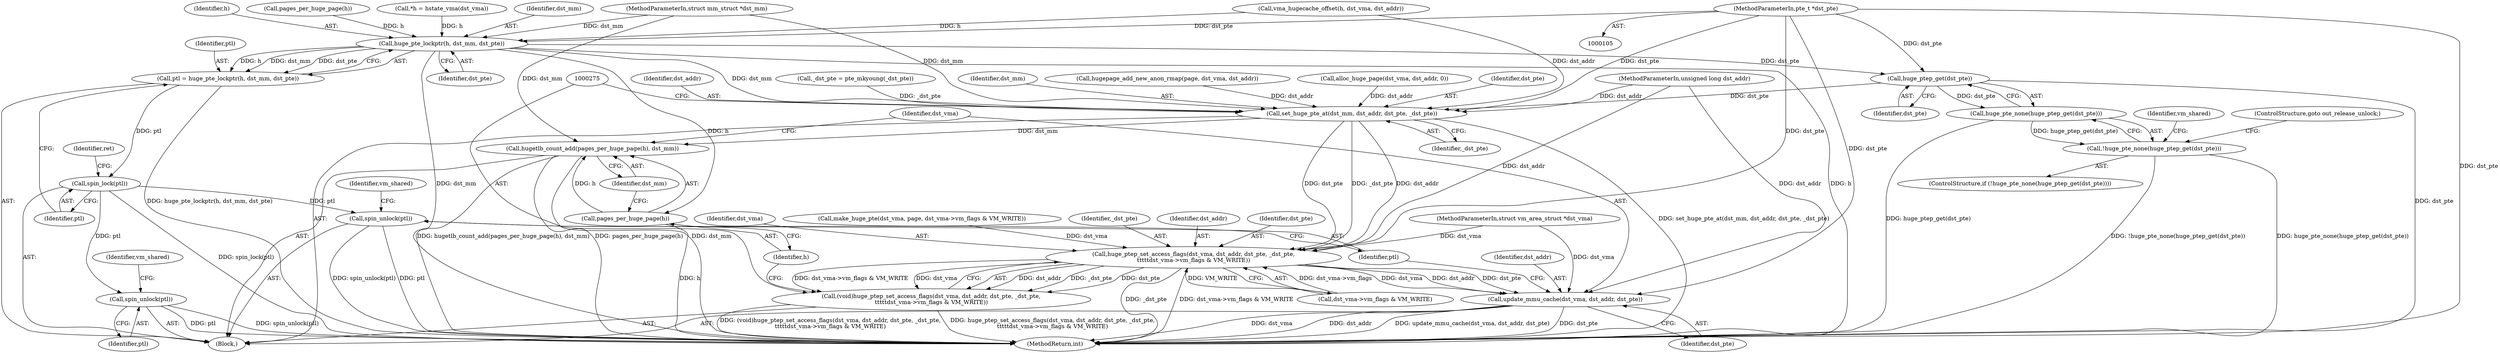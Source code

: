 digraph "0_linux_1e3921471354244f70fe268586ff94a97a6dd4df@pointer" {
"1000107" [label="(MethodParameterIn,pte_t *dst_pte)"];
"1000215" [label="(Call,huge_pte_lockptr(h, dst_mm, dst_pte))"];
"1000213" [label="(Call,ptl = huge_pte_lockptr(h, dst_mm, dst_pte))"];
"1000219" [label="(Call,spin_lock(ptl))"];
"1000294" [label="(Call,spin_unlock(ptl))"];
"1000307" [label="(Call,spin_unlock(ptl))"];
"1000228" [label="(Call,huge_ptep_get(dst_pte))"];
"1000227" [label="(Call,huge_pte_none(huge_ptep_get(dst_pte)))"];
"1000226" [label="(Call,!huge_pte_none(huge_ptep_get(dst_pte)))"];
"1000269" [label="(Call,set_huge_pte_at(dst_mm, dst_addr, dst_pte, _dst_pte))"];
"1000276" [label="(Call,huge_ptep_set_access_flags(dst_vma, dst_addr, dst_pte, _dst_pte,\n\t\t\t\t\tdst_vma->vm_flags & VM_WRITE))"];
"1000274" [label="(Call,(void)huge_ptep_set_access_flags(dst_vma, dst_addr, dst_pte, _dst_pte,\n\t\t\t\t\tdst_vma->vm_flags & VM_WRITE))"];
"1000290" [label="(Call,update_mmu_cache(dst_vma, dst_addr, dst_pte))"];
"1000286" [label="(Call,hugetlb_count_add(pages_per_huge_page(h), dst_mm))"];
"1000287" [label="(Call,pages_per_huge_page(h))"];
"1000214" [label="(Identifier,ptl)"];
"1000219" [label="(Call,spin_lock(ptl))"];
"1000218" [label="(Identifier,dst_pte)"];
"1000291" [label="(Identifier,dst_vma)"];
"1000269" [label="(Call,set_huge_pte_at(dst_mm, dst_addr, dst_pte, _dst_pte))"];
"1000217" [label="(Identifier,dst_mm)"];
"1000274" [label="(Call,(void)huge_ptep_set_access_flags(dst_vma, dst_addr, dst_pte, _dst_pte,\n\t\t\t\t\tdst_vma->vm_flags & VM_WRITE))"];
"1000213" [label="(Call,ptl = huge_pte_lockptr(h, dst_mm, dst_pte))"];
"1000297" [label="(Identifier,vm_shared)"];
"1000232" [label="(Identifier,vm_shared)"];
"1000271" [label="(Identifier,dst_addr)"];
"1000200" [label="(Call,vma_hugecache_offset(h, dst_vma, dst_addr))"];
"1000310" [label="(Identifier,vm_shared)"];
"1000265" [label="(Call,_dst_pte = pte_mkyoung(_dst_pte))"];
"1000317" [label="(MethodReturn,int)"];
"1000293" [label="(Identifier,dst_pte)"];
"1000295" [label="(Identifier,ptl)"];
"1000216" [label="(Identifier,h)"];
"1000286" [label="(Call,hugetlb_count_add(pages_per_huge_page(h), dst_mm))"];
"1000294" [label="(Call,spin_unlock(ptl))"];
"1000307" [label="(Call,spin_unlock(ptl))"];
"1000106" [label="(MethodParameterIn,struct mm_struct *dst_mm)"];
"1000156" [label="(Call,pages_per_huge_page(h))"];
"1000230" [label="(ControlStructure,goto out_release_unlock;)"];
"1000288" [label="(Identifier,h)"];
"1000273" [label="(Identifier,_dst_pte)"];
"1000281" [label="(Call,dst_vma->vm_flags & VM_WRITE)"];
"1000122" [label="(Call,*h = hstate_vma(dst_vma))"];
"1000276" [label="(Call,huge_ptep_set_access_flags(dst_vma, dst_addr, dst_pte, _dst_pte,\n\t\t\t\t\tdst_vma->vm_flags & VM_WRITE))"];
"1000247" [label="(Call,make_huge_pte(dst_vma, page, dst_vma->vm_flags & VM_WRITE))"];
"1000289" [label="(Identifier,dst_mm)"];
"1000270" [label="(Identifier,dst_mm)"];
"1000241" [label="(Call,hugepage_add_new_anon_rmap(page, dst_vma, dst_addr))"];
"1000220" [label="(Identifier,ptl)"];
"1000226" [label="(Call,!huge_pte_none(huge_ptep_get(dst_pte)))"];
"1000280" [label="(Identifier,_dst_pte)"];
"1000292" [label="(Identifier,dst_addr)"];
"1000141" [label="(Call,alloc_huge_page(dst_vma, dst_addr, 0))"];
"1000215" [label="(Call,huge_pte_lockptr(h, dst_mm, dst_pte))"];
"1000287" [label="(Call,pages_per_huge_page(h))"];
"1000308" [label="(Identifier,ptl)"];
"1000222" [label="(Identifier,ret)"];
"1000228" [label="(Call,huge_ptep_get(dst_pte))"];
"1000107" [label="(MethodParameterIn,pte_t *dst_pte)"];
"1000227" [label="(Call,huge_pte_none(huge_ptep_get(dst_pte)))"];
"1000272" [label="(Identifier,dst_pte)"];
"1000109" [label="(MethodParameterIn,unsigned long dst_addr)"];
"1000225" [label="(ControlStructure,if (!huge_pte_none(huge_ptep_get(dst_pte))))"];
"1000278" [label="(Identifier,dst_addr)"];
"1000112" [label="(Block,)"];
"1000279" [label="(Identifier,dst_pte)"];
"1000108" [label="(MethodParameterIn,struct vm_area_struct *dst_vma)"];
"1000290" [label="(Call,update_mmu_cache(dst_vma, dst_addr, dst_pte))"];
"1000277" [label="(Identifier,dst_vma)"];
"1000229" [label="(Identifier,dst_pte)"];
"1000107" -> "1000105"  [label="AST: "];
"1000107" -> "1000317"  [label="DDG: dst_pte"];
"1000107" -> "1000215"  [label="DDG: dst_pte"];
"1000107" -> "1000228"  [label="DDG: dst_pte"];
"1000107" -> "1000269"  [label="DDG: dst_pte"];
"1000107" -> "1000276"  [label="DDG: dst_pte"];
"1000107" -> "1000290"  [label="DDG: dst_pte"];
"1000215" -> "1000213"  [label="AST: "];
"1000215" -> "1000218"  [label="CFG: "];
"1000216" -> "1000215"  [label="AST: "];
"1000217" -> "1000215"  [label="AST: "];
"1000218" -> "1000215"  [label="AST: "];
"1000213" -> "1000215"  [label="CFG: "];
"1000215" -> "1000317"  [label="DDG: h"];
"1000215" -> "1000317"  [label="DDG: dst_mm"];
"1000215" -> "1000213"  [label="DDG: h"];
"1000215" -> "1000213"  [label="DDG: dst_mm"];
"1000215" -> "1000213"  [label="DDG: dst_pte"];
"1000200" -> "1000215"  [label="DDG: h"];
"1000156" -> "1000215"  [label="DDG: h"];
"1000122" -> "1000215"  [label="DDG: h"];
"1000106" -> "1000215"  [label="DDG: dst_mm"];
"1000215" -> "1000228"  [label="DDG: dst_pte"];
"1000215" -> "1000269"  [label="DDG: dst_mm"];
"1000215" -> "1000287"  [label="DDG: h"];
"1000213" -> "1000112"  [label="AST: "];
"1000214" -> "1000213"  [label="AST: "];
"1000220" -> "1000213"  [label="CFG: "];
"1000213" -> "1000317"  [label="DDG: huge_pte_lockptr(h, dst_mm, dst_pte)"];
"1000213" -> "1000219"  [label="DDG: ptl"];
"1000219" -> "1000112"  [label="AST: "];
"1000219" -> "1000220"  [label="CFG: "];
"1000220" -> "1000219"  [label="AST: "];
"1000222" -> "1000219"  [label="CFG: "];
"1000219" -> "1000317"  [label="DDG: spin_lock(ptl)"];
"1000219" -> "1000294"  [label="DDG: ptl"];
"1000219" -> "1000307"  [label="DDG: ptl"];
"1000294" -> "1000112"  [label="AST: "];
"1000294" -> "1000295"  [label="CFG: "];
"1000295" -> "1000294"  [label="AST: "];
"1000297" -> "1000294"  [label="CFG: "];
"1000294" -> "1000317"  [label="DDG: ptl"];
"1000294" -> "1000317"  [label="DDG: spin_unlock(ptl)"];
"1000307" -> "1000112"  [label="AST: "];
"1000307" -> "1000308"  [label="CFG: "];
"1000308" -> "1000307"  [label="AST: "];
"1000310" -> "1000307"  [label="CFG: "];
"1000307" -> "1000317"  [label="DDG: spin_unlock(ptl)"];
"1000307" -> "1000317"  [label="DDG: ptl"];
"1000228" -> "1000227"  [label="AST: "];
"1000228" -> "1000229"  [label="CFG: "];
"1000229" -> "1000228"  [label="AST: "];
"1000227" -> "1000228"  [label="CFG: "];
"1000228" -> "1000317"  [label="DDG: dst_pte"];
"1000228" -> "1000227"  [label="DDG: dst_pte"];
"1000228" -> "1000269"  [label="DDG: dst_pte"];
"1000227" -> "1000226"  [label="AST: "];
"1000226" -> "1000227"  [label="CFG: "];
"1000227" -> "1000317"  [label="DDG: huge_ptep_get(dst_pte)"];
"1000227" -> "1000226"  [label="DDG: huge_ptep_get(dst_pte)"];
"1000226" -> "1000225"  [label="AST: "];
"1000230" -> "1000226"  [label="CFG: "];
"1000232" -> "1000226"  [label="CFG: "];
"1000226" -> "1000317"  [label="DDG: huge_pte_none(huge_ptep_get(dst_pte))"];
"1000226" -> "1000317"  [label="DDG: !huge_pte_none(huge_ptep_get(dst_pte))"];
"1000269" -> "1000112"  [label="AST: "];
"1000269" -> "1000273"  [label="CFG: "];
"1000270" -> "1000269"  [label="AST: "];
"1000271" -> "1000269"  [label="AST: "];
"1000272" -> "1000269"  [label="AST: "];
"1000273" -> "1000269"  [label="AST: "];
"1000275" -> "1000269"  [label="CFG: "];
"1000269" -> "1000317"  [label="DDG: set_huge_pte_at(dst_mm, dst_addr, dst_pte, _dst_pte)"];
"1000106" -> "1000269"  [label="DDG: dst_mm"];
"1000200" -> "1000269"  [label="DDG: dst_addr"];
"1000141" -> "1000269"  [label="DDG: dst_addr"];
"1000241" -> "1000269"  [label="DDG: dst_addr"];
"1000109" -> "1000269"  [label="DDG: dst_addr"];
"1000265" -> "1000269"  [label="DDG: _dst_pte"];
"1000269" -> "1000276"  [label="DDG: dst_addr"];
"1000269" -> "1000276"  [label="DDG: dst_pte"];
"1000269" -> "1000276"  [label="DDG: _dst_pte"];
"1000269" -> "1000286"  [label="DDG: dst_mm"];
"1000276" -> "1000274"  [label="AST: "];
"1000276" -> "1000281"  [label="CFG: "];
"1000277" -> "1000276"  [label="AST: "];
"1000278" -> "1000276"  [label="AST: "];
"1000279" -> "1000276"  [label="AST: "];
"1000280" -> "1000276"  [label="AST: "];
"1000281" -> "1000276"  [label="AST: "];
"1000274" -> "1000276"  [label="CFG: "];
"1000276" -> "1000317"  [label="DDG: _dst_pte"];
"1000276" -> "1000317"  [label="DDG: dst_vma->vm_flags & VM_WRITE"];
"1000276" -> "1000274"  [label="DDG: dst_addr"];
"1000276" -> "1000274"  [label="DDG: _dst_pte"];
"1000276" -> "1000274"  [label="DDG: dst_pte"];
"1000276" -> "1000274"  [label="DDG: dst_vma->vm_flags & VM_WRITE"];
"1000276" -> "1000274"  [label="DDG: dst_vma"];
"1000247" -> "1000276"  [label="DDG: dst_vma"];
"1000108" -> "1000276"  [label="DDG: dst_vma"];
"1000109" -> "1000276"  [label="DDG: dst_addr"];
"1000281" -> "1000276"  [label="DDG: dst_vma->vm_flags"];
"1000281" -> "1000276"  [label="DDG: VM_WRITE"];
"1000276" -> "1000290"  [label="DDG: dst_vma"];
"1000276" -> "1000290"  [label="DDG: dst_addr"];
"1000276" -> "1000290"  [label="DDG: dst_pte"];
"1000274" -> "1000112"  [label="AST: "];
"1000275" -> "1000274"  [label="AST: "];
"1000288" -> "1000274"  [label="CFG: "];
"1000274" -> "1000317"  [label="DDG: (void)huge_ptep_set_access_flags(dst_vma, dst_addr, dst_pte, _dst_pte,\n\t\t\t\t\tdst_vma->vm_flags & VM_WRITE)"];
"1000274" -> "1000317"  [label="DDG: huge_ptep_set_access_flags(dst_vma, dst_addr, dst_pte, _dst_pte,\n\t\t\t\t\tdst_vma->vm_flags & VM_WRITE)"];
"1000290" -> "1000112"  [label="AST: "];
"1000290" -> "1000293"  [label="CFG: "];
"1000291" -> "1000290"  [label="AST: "];
"1000292" -> "1000290"  [label="AST: "];
"1000293" -> "1000290"  [label="AST: "];
"1000295" -> "1000290"  [label="CFG: "];
"1000290" -> "1000317"  [label="DDG: dst_vma"];
"1000290" -> "1000317"  [label="DDG: dst_addr"];
"1000290" -> "1000317"  [label="DDG: update_mmu_cache(dst_vma, dst_addr, dst_pte)"];
"1000290" -> "1000317"  [label="DDG: dst_pte"];
"1000108" -> "1000290"  [label="DDG: dst_vma"];
"1000109" -> "1000290"  [label="DDG: dst_addr"];
"1000286" -> "1000112"  [label="AST: "];
"1000286" -> "1000289"  [label="CFG: "];
"1000287" -> "1000286"  [label="AST: "];
"1000289" -> "1000286"  [label="AST: "];
"1000291" -> "1000286"  [label="CFG: "];
"1000286" -> "1000317"  [label="DDG: hugetlb_count_add(pages_per_huge_page(h), dst_mm)"];
"1000286" -> "1000317"  [label="DDG: pages_per_huge_page(h)"];
"1000286" -> "1000317"  [label="DDG: dst_mm"];
"1000287" -> "1000286"  [label="DDG: h"];
"1000106" -> "1000286"  [label="DDG: dst_mm"];
"1000287" -> "1000288"  [label="CFG: "];
"1000288" -> "1000287"  [label="AST: "];
"1000289" -> "1000287"  [label="CFG: "];
"1000287" -> "1000317"  [label="DDG: h"];
}
